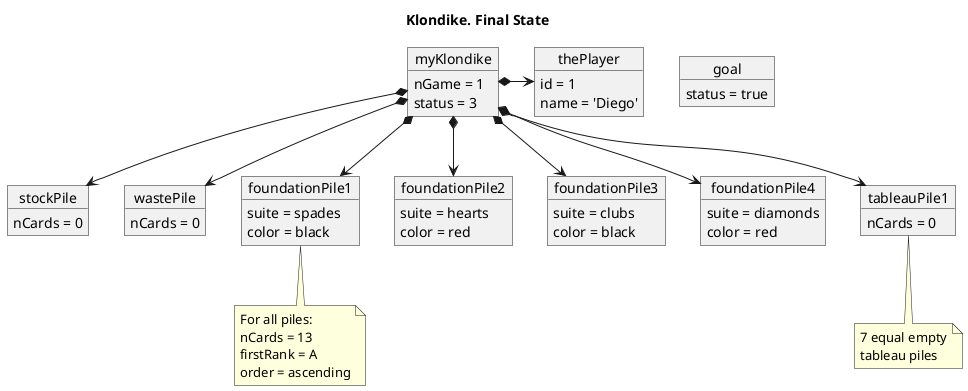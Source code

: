 @startuml klondike--final-state

title Klondike. Final State

object myKlondike {
    nGame = 1
    status = 3
}

object goal {
    status = true
}

object thePlayer {
    id = 1
    name = 'Diego'
}
object stockPile

object stockPile {
    nCards = 0
}
object wastePile {
    nCards = 0
}

object foundationPile1 {
    suite = spades
    color = black
}

note bottom of foundationPile1
    For all piles:
    nCards = 13
    firstRank = A
    order = ascending
end note

object foundationPile2 {
    suite = hearts
    color = red
}
object foundationPile3 {
    suite = clubs
    color = black
}
object foundationPile4 {
    suite = diamonds
    color = red
}

object tableauPile1 {
    nCards = 0
}
note bottom of tableauPile1
    7 equal empty
    tableau piles
end note



myKlondike *-> thePlayer
myKlondike *--> tableauPile1
myKlondike *--> stockPile
myKlondike *--> wastePile

myKlondike *--> foundationPile1
myKlondike *--> foundationPile2
myKlondike *--> foundationPile3
myKlondike *--> foundationPile4



@enduml